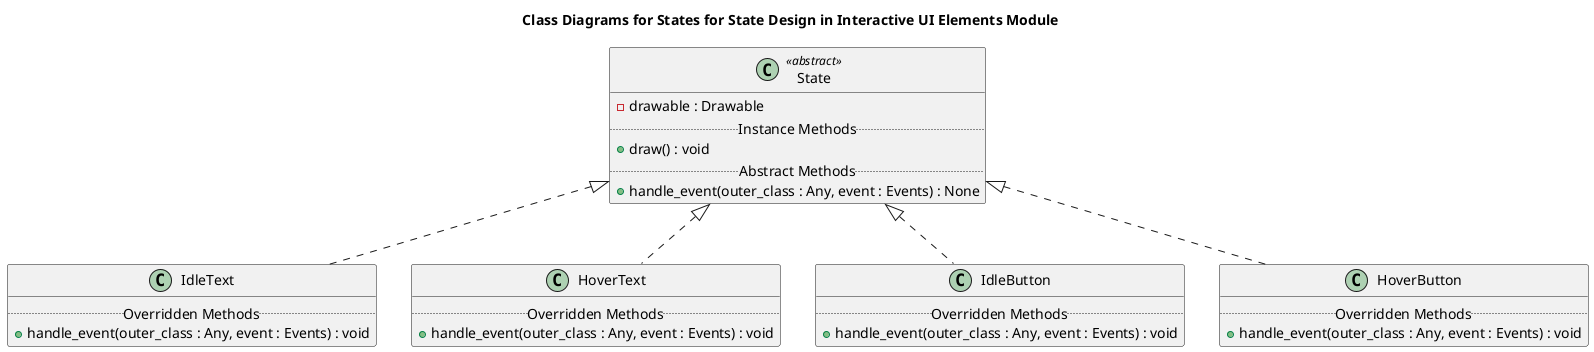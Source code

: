 @startuml
title "Class Diagrams for States for State Design in Interactive UI Elements Module"
class State <<abstract>>{
  - drawable : Drawable
  ..Instance Methods..
   + draw() : void
  ..Abstract Methods..
  + handle_event(outer_class : Any, event : Events) : None
}

class IdleText implements State{
 ..Overridden Methods..
  + handle_event(outer_class : Any, event : Events) : void
}

class HoverText implements State{
  ..Overridden Methods..
  + handle_event(outer_class : Any, event : Events) : void
}

class IdleButton implements State{
  ..Overridden Methods..
  + handle_event(outer_class : Any, event : Events) : void
}

class HoverButton implements State{
  ..Overridden Methods..
  + handle_event(outer_class : Any, event : Events) : void
}

@enduml
